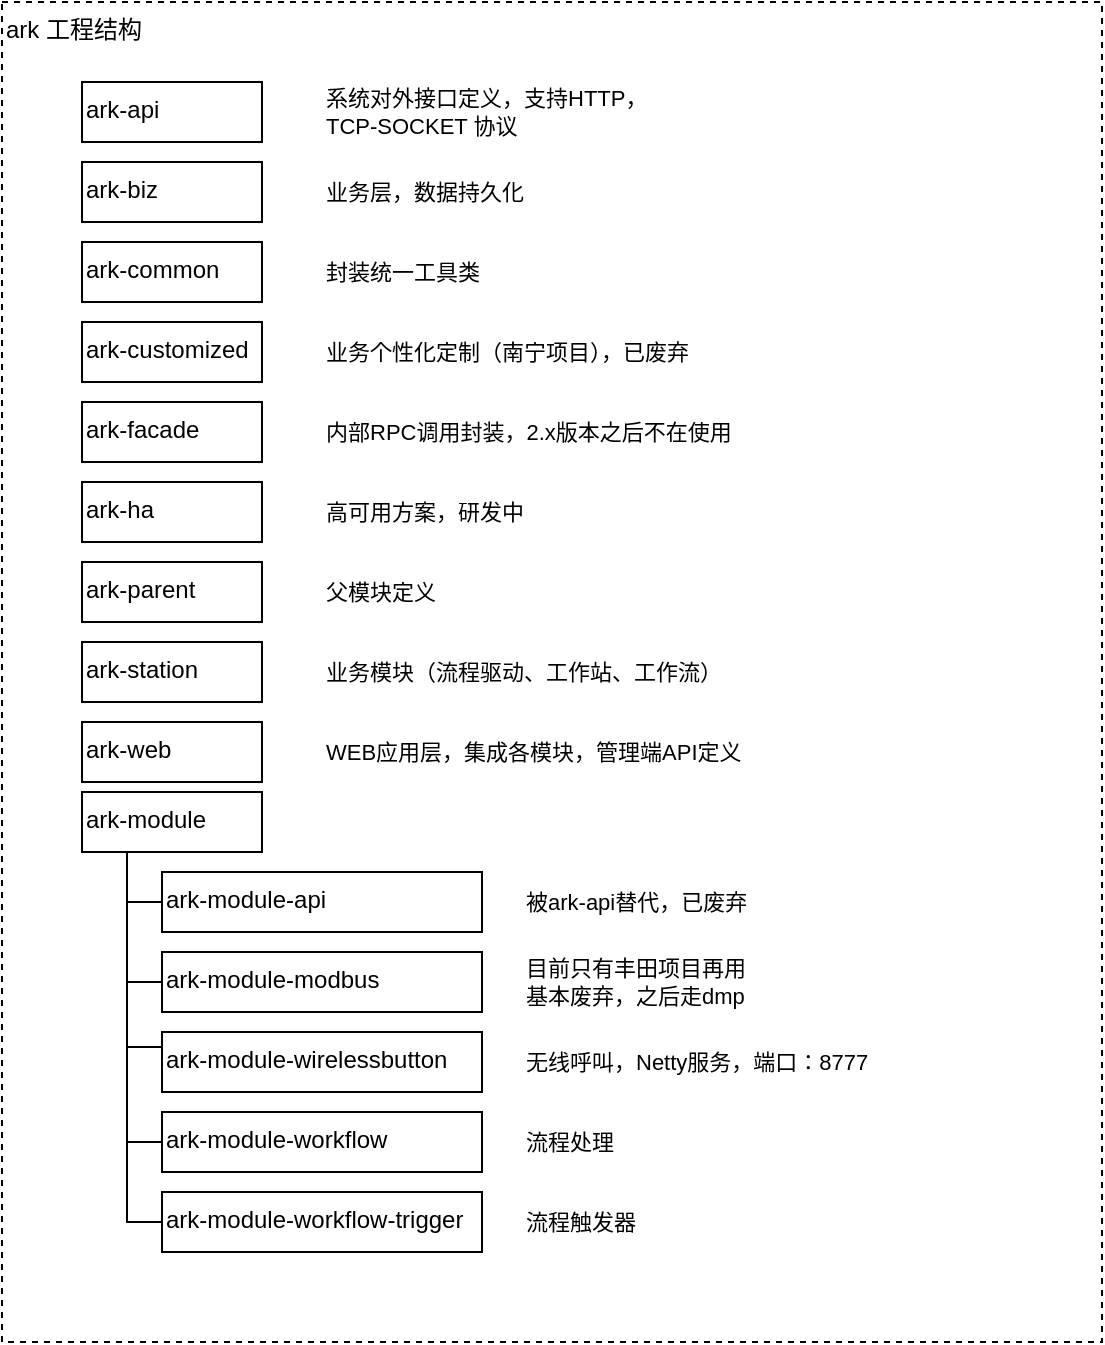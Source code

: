 <mxfile version="20.0.1" type="github" pages="2">
  <diagram id="0yfv4M_cfUsrdj4uZA5G" name="系统说明">
    <mxGraphModel dx="782" dy="468" grid="1" gridSize="10" guides="1" tooltips="1" connect="1" arrows="1" fold="1" page="1" pageScale="1" pageWidth="827" pageHeight="1169" math="0" shadow="0">
      <root>
        <mxCell id="0" />
        <mxCell id="1" parent="0" />
        <mxCell id="dAy71OcdcexJn9s6_3Jj-1" value="ark 工程结构" style="rounded=0;whiteSpace=wrap;html=1;align=left;verticalAlign=top;dashed=1;" vertex="1" parent="1">
          <mxGeometry x="30" y="40" width="550" height="670" as="geometry" />
        </mxCell>
        <mxCell id="dAy71OcdcexJn9s6_3Jj-4" value="ark-api" style="rounded=0;whiteSpace=wrap;html=1;align=left;verticalAlign=top;" vertex="1" parent="1">
          <mxGeometry x="70" y="80" width="90" height="30" as="geometry" />
        </mxCell>
        <mxCell id="dAy71OcdcexJn9s6_3Jj-5" value="ark-biz" style="rounded=0;whiteSpace=wrap;html=1;align=left;verticalAlign=top;" vertex="1" parent="1">
          <mxGeometry x="70" y="120" width="90" height="30" as="geometry" />
        </mxCell>
        <mxCell id="dAy71OcdcexJn9s6_3Jj-6" value="ark-common" style="rounded=0;whiteSpace=wrap;html=1;align=left;verticalAlign=top;" vertex="1" parent="1">
          <mxGeometry x="70" y="160" width="90" height="30" as="geometry" />
        </mxCell>
        <mxCell id="dAy71OcdcexJn9s6_3Jj-7" value="ark-customized" style="rounded=0;whiteSpace=wrap;html=1;align=left;verticalAlign=top;" vertex="1" parent="1">
          <mxGeometry x="70" y="200" width="90" height="30" as="geometry" />
        </mxCell>
        <mxCell id="dAy71OcdcexJn9s6_3Jj-8" value="ark-facade" style="rounded=0;whiteSpace=wrap;html=1;align=left;verticalAlign=top;" vertex="1" parent="1">
          <mxGeometry x="70" y="240" width="90" height="30" as="geometry" />
        </mxCell>
        <mxCell id="dAy71OcdcexJn9s6_3Jj-9" value="ark-ha" style="rounded=0;whiteSpace=wrap;html=1;align=left;verticalAlign=top;" vertex="1" parent="1">
          <mxGeometry x="70" y="280" width="90" height="30" as="geometry" />
        </mxCell>
        <mxCell id="dAy71OcdcexJn9s6_3Jj-16" style="edgeStyle=elbowEdgeStyle;rounded=0;orthogonalLoop=1;jettySize=auto;html=1;exitX=0.25;exitY=1;exitDx=0;exitDy=0;entryX=0;entryY=0.5;entryDx=0;entryDy=0;elbow=vertical;endArrow=none;endFill=0;" edge="1" parent="1" source="dAy71OcdcexJn9s6_3Jj-10" target="dAy71OcdcexJn9s6_3Jj-11">
          <mxGeometry relative="1" as="geometry">
            <Array as="points">
              <mxPoint x="93" y="490" />
            </Array>
          </mxGeometry>
        </mxCell>
        <mxCell id="dAy71OcdcexJn9s6_3Jj-17" style="edgeStyle=elbowEdgeStyle;rounded=0;orthogonalLoop=1;jettySize=auto;elbow=vertical;html=1;exitX=0.25;exitY=1;exitDx=0;exitDy=0;entryX=0;entryY=0.5;entryDx=0;entryDy=0;endArrow=none;endFill=0;" edge="1" parent="1" source="dAy71OcdcexJn9s6_3Jj-10" target="dAy71OcdcexJn9s6_3Jj-12">
          <mxGeometry relative="1" as="geometry">
            <Array as="points">
              <mxPoint x="100" y="530" />
            </Array>
          </mxGeometry>
        </mxCell>
        <mxCell id="dAy71OcdcexJn9s6_3Jj-18" style="edgeStyle=orthogonalEdgeStyle;rounded=0;orthogonalLoop=1;jettySize=auto;html=1;exitX=0.25;exitY=1;exitDx=0;exitDy=0;entryX=0;entryY=0.25;entryDx=0;entryDy=0;endArrow=none;endFill=0;" edge="1" parent="1" source="dAy71OcdcexJn9s6_3Jj-10" target="dAy71OcdcexJn9s6_3Jj-13">
          <mxGeometry relative="1" as="geometry">
            <Array as="points">
              <mxPoint x="93" y="563" />
            </Array>
          </mxGeometry>
        </mxCell>
        <mxCell id="dAy71OcdcexJn9s6_3Jj-19" style="edgeStyle=orthogonalEdgeStyle;rounded=0;orthogonalLoop=1;jettySize=auto;html=1;exitX=0.25;exitY=1;exitDx=0;exitDy=0;entryX=0;entryY=0.5;entryDx=0;entryDy=0;endArrow=none;endFill=0;" edge="1" parent="1" source="dAy71OcdcexJn9s6_3Jj-10" target="dAy71OcdcexJn9s6_3Jj-14">
          <mxGeometry relative="1" as="geometry">
            <Array as="points">
              <mxPoint x="93" y="610" />
            </Array>
          </mxGeometry>
        </mxCell>
        <mxCell id="dAy71OcdcexJn9s6_3Jj-25" style="edgeStyle=orthogonalEdgeStyle;rounded=0;orthogonalLoop=1;jettySize=auto;html=1;exitX=0.25;exitY=1;exitDx=0;exitDy=0;entryX=0;entryY=0.5;entryDx=0;entryDy=0;endArrow=none;endFill=0;" edge="1" parent="1" source="dAy71OcdcexJn9s6_3Jj-10" target="dAy71OcdcexJn9s6_3Jj-15">
          <mxGeometry relative="1" as="geometry">
            <Array as="points">
              <mxPoint x="93" y="650" />
            </Array>
          </mxGeometry>
        </mxCell>
        <mxCell id="dAy71OcdcexJn9s6_3Jj-10" value="ark-module" style="rounded=0;whiteSpace=wrap;html=1;align=left;verticalAlign=top;" vertex="1" parent="1">
          <mxGeometry x="70" y="435" width="90" height="30" as="geometry" />
        </mxCell>
        <mxCell id="dAy71OcdcexJn9s6_3Jj-11" value="ark-module-api" style="rounded=0;whiteSpace=wrap;html=1;align=left;verticalAlign=top;" vertex="1" parent="1">
          <mxGeometry x="110" y="475" width="160" height="30" as="geometry" />
        </mxCell>
        <mxCell id="dAy71OcdcexJn9s6_3Jj-12" value="ark-module-modbus" style="rounded=0;whiteSpace=wrap;html=1;align=left;verticalAlign=top;" vertex="1" parent="1">
          <mxGeometry x="110" y="515" width="160" height="30" as="geometry" />
        </mxCell>
        <mxCell id="dAy71OcdcexJn9s6_3Jj-13" value="ark-module-wirelessbutton" style="rounded=0;whiteSpace=wrap;html=1;align=left;verticalAlign=top;" vertex="1" parent="1">
          <mxGeometry x="110" y="555" width="160" height="30" as="geometry" />
        </mxCell>
        <mxCell id="dAy71OcdcexJn9s6_3Jj-14" value="ark-module-workflow" style="rounded=0;whiteSpace=wrap;html=1;align=left;verticalAlign=top;" vertex="1" parent="1">
          <mxGeometry x="110" y="595" width="160" height="30" as="geometry" />
        </mxCell>
        <mxCell id="dAy71OcdcexJn9s6_3Jj-15" value="ark-module-workflow-trigger" style="rounded=0;whiteSpace=wrap;html=1;align=left;verticalAlign=top;" vertex="1" parent="1">
          <mxGeometry x="110" y="635" width="160" height="30" as="geometry" />
        </mxCell>
        <mxCell id="dAy71OcdcexJn9s6_3Jj-22" value="ark-parent" style="rounded=0;whiteSpace=wrap;html=1;align=left;verticalAlign=top;" vertex="1" parent="1">
          <mxGeometry x="70" y="320" width="90" height="30" as="geometry" />
        </mxCell>
        <mxCell id="dAy71OcdcexJn9s6_3Jj-23" value="ark-station" style="rounded=0;whiteSpace=wrap;html=1;align=left;verticalAlign=top;" vertex="1" parent="1">
          <mxGeometry x="70" y="360" width="90" height="30" as="geometry" />
        </mxCell>
        <mxCell id="dAy71OcdcexJn9s6_3Jj-24" value="ark-web" style="rounded=0;whiteSpace=wrap;html=1;align=left;verticalAlign=top;" vertex="1" parent="1">
          <mxGeometry x="70" y="400" width="90" height="30" as="geometry" />
        </mxCell>
        <mxCell id="dAy71OcdcexJn9s6_3Jj-28" value="&lt;font style=&quot;font-size: 11px;&quot;&gt;系统对外接口定义，支持HTTP，TCP-SOCKET 协议&lt;/font&gt;" style="text;html=1;strokeColor=none;fillColor=none;align=left;verticalAlign=middle;whiteSpace=wrap;rounded=0;dashed=1;fontSize=7;" vertex="1" parent="1">
          <mxGeometry x="190" y="80" width="170" height="30" as="geometry" />
        </mxCell>
        <mxCell id="dAy71OcdcexJn9s6_3Jj-29" value="&lt;span style=&quot;font-size: 11px;&quot;&gt;业务层，数据持久化&lt;/span&gt;" style="text;html=1;strokeColor=none;fillColor=none;align=left;verticalAlign=middle;whiteSpace=wrap;rounded=0;dashed=1;fontSize=7;" vertex="1" parent="1">
          <mxGeometry x="190" y="120" width="170" height="30" as="geometry" />
        </mxCell>
        <mxCell id="dAy71OcdcexJn9s6_3Jj-30" value="&lt;span style=&quot;font-size: 11px;&quot;&gt;封装统一工具类&lt;/span&gt;" style="text;html=1;strokeColor=none;fillColor=none;align=left;verticalAlign=middle;whiteSpace=wrap;rounded=0;dashed=1;fontSize=7;" vertex="1" parent="1">
          <mxGeometry x="190" y="160" width="170" height="30" as="geometry" />
        </mxCell>
        <mxCell id="dAy71OcdcexJn9s6_3Jj-31" value="&lt;span style=&quot;font-size: 11px;&quot;&gt;业务个性化定制（南宁项目），已废弃&lt;/span&gt;" style="text;html=1;strokeColor=none;fillColor=none;align=left;verticalAlign=middle;whiteSpace=wrap;rounded=0;dashed=1;fontSize=7;" vertex="1" parent="1">
          <mxGeometry x="190" y="200" width="220" height="30" as="geometry" />
        </mxCell>
        <mxCell id="dAy71OcdcexJn9s6_3Jj-32" value="&lt;span style=&quot;font-size: 11px;&quot;&gt;内部RPC调用封装，2.x版本之后不在使用&lt;/span&gt;" style="text;html=1;strokeColor=none;fillColor=none;align=left;verticalAlign=middle;whiteSpace=wrap;rounded=0;dashed=1;fontSize=7;" vertex="1" parent="1">
          <mxGeometry x="190" y="240" width="240" height="30" as="geometry" />
        </mxCell>
        <mxCell id="dAy71OcdcexJn9s6_3Jj-33" value="&lt;span style=&quot;font-size: 11px;&quot;&gt;高可用方案，研发中&lt;/span&gt;" style="text;html=1;strokeColor=none;fillColor=none;align=left;verticalAlign=middle;whiteSpace=wrap;rounded=0;dashed=1;fontSize=7;" vertex="1" parent="1">
          <mxGeometry x="190" y="280" width="240" height="30" as="geometry" />
        </mxCell>
        <mxCell id="dAy71OcdcexJn9s6_3Jj-34" value="&lt;span style=&quot;font-size: 11px;&quot;&gt;父模块定义&lt;/span&gt;" style="text;html=1;strokeColor=none;fillColor=none;align=left;verticalAlign=middle;whiteSpace=wrap;rounded=0;dashed=1;fontSize=7;" vertex="1" parent="1">
          <mxGeometry x="190" y="320" width="240" height="30" as="geometry" />
        </mxCell>
        <mxCell id="dAy71OcdcexJn9s6_3Jj-35" value="&lt;span style=&quot;font-size: 11px;&quot;&gt;业务模块（流程驱动、工作站、工作流）&lt;/span&gt;" style="text;html=1;strokeColor=none;fillColor=none;align=left;verticalAlign=middle;whiteSpace=wrap;rounded=0;dashed=1;fontSize=7;" vertex="1" parent="1">
          <mxGeometry x="190" y="360" width="240" height="30" as="geometry" />
        </mxCell>
        <mxCell id="dAy71OcdcexJn9s6_3Jj-36" value="&lt;span style=&quot;font-size: 11px;&quot;&gt;WEB应用层，集成各模块，管理端API定义&lt;/span&gt;" style="text;html=1;strokeColor=none;fillColor=none;align=left;verticalAlign=middle;whiteSpace=wrap;rounded=0;dashed=1;fontSize=7;" vertex="1" parent="1">
          <mxGeometry x="190" y="400" width="240" height="30" as="geometry" />
        </mxCell>
        <mxCell id="dAy71OcdcexJn9s6_3Jj-37" value="&lt;span style=&quot;font-size: 11px;&quot;&gt;被ark-api替代，已&lt;/span&gt;&lt;span style=&quot;font-size: 11px;&quot;&gt;废弃&lt;/span&gt;" style="text;html=1;strokeColor=none;fillColor=none;align=left;verticalAlign=middle;whiteSpace=wrap;rounded=0;dashed=1;fontSize=7;" vertex="1" parent="1">
          <mxGeometry x="290" y="475" width="160" height="30" as="geometry" />
        </mxCell>
        <mxCell id="dAy71OcdcexJn9s6_3Jj-38" value="&lt;span style=&quot;font-size: 11px;&quot;&gt;目前只有丰田项目再用&lt;br&gt;基本废弃，之后走dmp&lt;/span&gt;" style="text;html=1;strokeColor=none;fillColor=none;align=left;verticalAlign=middle;whiteSpace=wrap;rounded=0;dashed=1;fontSize=7;" vertex="1" parent="1">
          <mxGeometry x="290" y="515" width="160" height="30" as="geometry" />
        </mxCell>
        <mxCell id="dAy71OcdcexJn9s6_3Jj-39" value="&lt;span style=&quot;font-size: 11px;&quot;&gt;无线呼叫，&lt;/span&gt;&lt;span style=&quot;font-size: 11px;&quot;&gt;Netty服务，端口：8777&lt;/span&gt;" style="text;html=1;strokeColor=none;fillColor=none;align=left;verticalAlign=middle;whiteSpace=wrap;rounded=0;dashed=1;fontSize=7;" vertex="1" parent="1">
          <mxGeometry x="290" y="555" width="210" height="30" as="geometry" />
        </mxCell>
        <mxCell id="dAy71OcdcexJn9s6_3Jj-40" value="&lt;span style=&quot;font-size: 11px;&quot;&gt;流程处理&lt;/span&gt;" style="text;html=1;strokeColor=none;fillColor=none;align=left;verticalAlign=middle;whiteSpace=wrap;rounded=0;dashed=1;fontSize=7;" vertex="1" parent="1">
          <mxGeometry x="290" y="595" width="210" height="30" as="geometry" />
        </mxCell>
        <mxCell id="dAy71OcdcexJn9s6_3Jj-41" value="&lt;span style=&quot;font-size: 11px;&quot;&gt;流程触发器&lt;/span&gt;" style="text;html=1;strokeColor=none;fillColor=none;align=left;verticalAlign=middle;whiteSpace=wrap;rounded=0;dashed=1;fontSize=7;" vertex="1" parent="1">
          <mxGeometry x="290" y="635" width="210" height="30" as="geometry" />
        </mxCell>
      </root>
    </mxGraphModel>
  </diagram>
  <diagram id="C5RBs43oDa-KdzZeNtuy" name="类图1">
    <mxGraphModel dx="1747" dy="551" grid="1" gridSize="10" guides="1" tooltips="1" connect="1" arrows="1" fold="1" page="1" pageScale="1" pageWidth="827" pageHeight="1169" math="0" shadow="0">
      <root>
        <mxCell id="WIyWlLk6GJQsqaUBKTNV-0" />
        <mxCell id="WIyWlLk6GJQsqaUBKTNV-1" parent="WIyWlLk6GJQsqaUBKTNV-0" />
        <mxCell id="1qa0QnMpFB_kGPoX7qV5-0" value="ChannelHandler" style="rounded=0;whiteSpace=wrap;html=1;" parent="WIyWlLk6GJQsqaUBKTNV-1" vertex="1">
          <mxGeometry x="200" y="20" width="120" height="30" as="geometry" />
        </mxCell>
        <mxCell id="1qa0QnMpFB_kGPoX7qV5-6" style="edgeStyle=orthogonalEdgeStyle;rounded=0;orthogonalLoop=1;jettySize=auto;html=1;exitX=0.5;exitY=0;exitDx=0;exitDy=0;entryX=0.25;entryY=1;entryDx=0;entryDy=0;" parent="WIyWlLk6GJQsqaUBKTNV-1" source="1qa0QnMpFB_kGPoX7qV5-4" target="1qa0QnMpFB_kGPoX7qV5-0" edge="1">
          <mxGeometry relative="1" as="geometry" />
        </mxCell>
        <mxCell id="1qa0QnMpFB_kGPoX7qV5-4" value="ChannelInboundHandler" style="rounded=0;whiteSpace=wrap;html=1;" parent="WIyWlLk6GJQsqaUBKTNV-1" vertex="1">
          <mxGeometry x="90" y="90" width="140" height="30" as="geometry" />
        </mxCell>
        <mxCell id="1qa0QnMpFB_kGPoX7qV5-8" style="edgeStyle=orthogonalEdgeStyle;rounded=0;orthogonalLoop=1;jettySize=auto;html=1;exitX=0.5;exitY=0;exitDx=0;exitDy=0;entryX=0.75;entryY=1;entryDx=0;entryDy=0;dashed=1;" parent="WIyWlLk6GJQsqaUBKTNV-1" source="1qa0QnMpFB_kGPoX7qV5-5" target="1qa0QnMpFB_kGPoX7qV5-0" edge="1">
          <mxGeometry relative="1" as="geometry" />
        </mxCell>
        <mxCell id="1qa0QnMpFB_kGPoX7qV5-5" value="ChannelHandlerAdapter" style="rounded=0;whiteSpace=wrap;html=1;" parent="WIyWlLk6GJQsqaUBKTNV-1" vertex="1">
          <mxGeometry x="274" y="90" width="140" height="30" as="geometry" />
        </mxCell>
        <mxCell id="1qa0QnMpFB_kGPoX7qV5-10" style="edgeStyle=orthogonalEdgeStyle;rounded=0;orthogonalLoop=1;jettySize=auto;html=1;exitX=0.25;exitY=0;exitDx=0;exitDy=0;entryX=0.5;entryY=1;entryDx=0;entryDy=0;dashed=1;" parent="WIyWlLk6GJQsqaUBKTNV-1" source="1qa0QnMpFB_kGPoX7qV5-9" target="1qa0QnMpFB_kGPoX7qV5-4" edge="1">
          <mxGeometry relative="1" as="geometry" />
        </mxCell>
        <mxCell id="1qa0QnMpFB_kGPoX7qV5-11" style="edgeStyle=orthogonalEdgeStyle;rounded=0;orthogonalLoop=1;jettySize=auto;html=1;exitX=0.845;exitY=0;exitDx=0;exitDy=0;entryX=0.5;entryY=1;entryDx=0;entryDy=0;exitPerimeter=0;" parent="WIyWlLk6GJQsqaUBKTNV-1" source="1qa0QnMpFB_kGPoX7qV5-9" target="1qa0QnMpFB_kGPoX7qV5-5" edge="1">
          <mxGeometry relative="1" as="geometry" />
        </mxCell>
        <mxCell id="1qa0QnMpFB_kGPoX7qV5-9" value="ChannelInboundHandlerAdapter" style="rounded=0;whiteSpace=wrap;html=1;" parent="WIyWlLk6GJQsqaUBKTNV-1" vertex="1">
          <mxGeometry x="82" y="160" width="310" height="30" as="geometry" />
        </mxCell>
        <mxCell id="1qa0QnMpFB_kGPoX7qV5-36" style="edgeStyle=orthogonalEdgeStyle;rounded=0;orthogonalLoop=1;jettySize=auto;html=1;exitX=0.5;exitY=0;exitDx=0;exitDy=0;entryX=1;entryY=0.5;entryDx=0;entryDy=0;" parent="WIyWlLk6GJQsqaUBKTNV-1" source="1qa0QnMpFB_kGPoX7qV5-12" target="1qa0QnMpFB_kGPoX7qV5-9" edge="1">
          <mxGeometry relative="1" as="geometry" />
        </mxCell>
        <mxCell id="1qa0QnMpFB_kGPoX7qV5-12" value="SimpleChannelInboundHandler&amp;lt;FullHttpRequest&amp;gt;" style="rounded=0;whiteSpace=wrap;html=1;" parent="WIyWlLk6GJQsqaUBKTNV-1" vertex="1">
          <mxGeometry x="700" y="376" width="280" height="30" as="geometry" />
        </mxCell>
        <mxCell id="1qa0QnMpFB_kGPoX7qV5-15" style="edgeStyle=orthogonalEdgeStyle;rounded=0;orthogonalLoop=1;jettySize=auto;html=1;exitX=0.5;exitY=0;exitDx=0;exitDy=0;entryX=0.5;entryY=1;entryDx=0;entryDy=0;" parent="WIyWlLk6GJQsqaUBKTNV-1" source="1qa0QnMpFB_kGPoX7qV5-13" target="1qa0QnMpFB_kGPoX7qV5-12" edge="1">
          <mxGeometry relative="1" as="geometry" />
        </mxCell>
        <mxCell id="1qa0QnMpFB_kGPoX7qV5-13" value="AbstractNettyHttpHandler" style="rounded=0;whiteSpace=wrap;html=1;" parent="WIyWlLk6GJQsqaUBKTNV-1" vertex="1">
          <mxGeometry x="766" y="436" width="160" height="30" as="geometry" />
        </mxCell>
        <mxCell id="1qa0QnMpFB_kGPoX7qV5-17" style="edgeStyle=orthogonalEdgeStyle;rounded=0;orthogonalLoop=1;jettySize=auto;html=1;exitX=0.5;exitY=0;exitDx=0;exitDy=0;entryX=0.5;entryY=1;entryDx=0;entryDy=0;" parent="WIyWlLk6GJQsqaUBKTNV-1" source="1qa0QnMpFB_kGPoX7qV5-16" target="1qa0QnMpFB_kGPoX7qV5-13" edge="1">
          <mxGeometry relative="1" as="geometry" />
        </mxCell>
        <mxCell id="1qa0QnMpFB_kGPoX7qV5-16" value="HttpAPIChannelHandler" style="rounded=0;whiteSpace=wrap;html=1;" parent="WIyWlLk6GJQsqaUBKTNV-1" vertex="1">
          <mxGeometry x="766" y="507" width="160" height="30" as="geometry" />
        </mxCell>
        <mxCell id="1qa0QnMpFB_kGPoX7qV5-18" value="Channel" style="rounded=0;whiteSpace=wrap;html=1;" parent="WIyWlLk6GJQsqaUBKTNV-1" vertex="1">
          <mxGeometry x="450" y="202" width="130" height="30" as="geometry" />
        </mxCell>
        <mxCell id="1qa0QnMpFB_kGPoX7qV5-20" style="edgeStyle=orthogonalEdgeStyle;rounded=0;orthogonalLoop=1;jettySize=auto;html=1;exitX=0.151;exitY=0;exitDx=0;exitDy=0;entryX=0.5;entryY=1;entryDx=0;entryDy=0;exitPerimeter=0;" parent="WIyWlLk6GJQsqaUBKTNV-1" source="1qa0QnMpFB_kGPoX7qV5-19" target="1qa0QnMpFB_kGPoX7qV5-9" edge="1">
          <mxGeometry relative="1" as="geometry" />
        </mxCell>
        <mxCell id="1qa0QnMpFB_kGPoX7qV5-23" style="edgeStyle=orthogonalEdgeStyle;rounded=0;orthogonalLoop=1;jettySize=auto;html=1;exitX=0.879;exitY=0.022;exitDx=0;exitDy=0;entryX=0.5;entryY=1;entryDx=0;entryDy=0;exitPerimeter=0;" parent="WIyWlLk6GJQsqaUBKTNV-1" source="1qa0QnMpFB_kGPoX7qV5-19" target="1qa0QnMpFB_kGPoX7qV5-18" edge="1">
          <mxGeometry relative="1" as="geometry" />
        </mxCell>
        <mxCell id="1qa0QnMpFB_kGPoX7qV5-19" value="ChannelInitializer&amp;lt;SocketChannel&amp;gt;" style="rounded=0;whiteSpace=wrap;html=1;" parent="WIyWlLk6GJQsqaUBKTNV-1" vertex="1">
          <mxGeometry x="186" y="260" width="344" height="30" as="geometry" />
        </mxCell>
        <mxCell id="1qa0QnMpFB_kGPoX7qV5-34" style="edgeStyle=orthogonalEdgeStyle;rounded=0;orthogonalLoop=1;jettySize=auto;html=1;exitX=0.431;exitY=0.008;exitDx=0;exitDy=0;entryX=0.5;entryY=1;entryDx=0;entryDy=0;exitPerimeter=0;" parent="WIyWlLk6GJQsqaUBKTNV-1" source="1qa0QnMpFB_kGPoX7qV5-26" target="1qa0QnMpFB_kGPoX7qV5-19" edge="1">
          <mxGeometry relative="1" as="geometry" />
        </mxCell>
        <mxCell id="1qa0QnMpFB_kGPoX7qV5-26" value="AbstractAPIServerHandler" style="swimlane;fontStyle=1;align=center;verticalAlign=top;childLayout=stackLayout;horizontal=1;startSize=26;horizontalStack=0;resizeParent=1;resizeParentMax=0;resizeLast=0;collapsible=1;marginBottom=0;" parent="WIyWlLk6GJQsqaUBKTNV-1" vertex="1">
          <mxGeometry x="260.5" y="310" width="195" height="86" as="geometry">
            <mxRectangle x="530" y="260" width="100" height="26" as="alternateBounds" />
          </mxGeometry>
        </mxCell>
        <mxCell id="1qa0QnMpFB_kGPoX7qV5-27" value="+ APIExecutor: apiExecutor" style="text;strokeColor=none;fillColor=none;align=left;verticalAlign=top;spacingLeft=4;spacingRight=4;overflow=hidden;rotatable=0;points=[[0,0.5],[1,0.5]];portConstraint=eastwest;" parent="1qa0QnMpFB_kGPoX7qV5-26" vertex="1">
          <mxGeometry y="26" width="195" height="26" as="geometry" />
        </mxCell>
        <mxCell id="1qa0QnMpFB_kGPoX7qV5-28" value="" style="line;strokeWidth=1;fillColor=none;align=left;verticalAlign=middle;spacingTop=-1;spacingLeft=3;spacingRight=3;rotatable=0;labelPosition=right;points=[];portConstraint=eastwest;" parent="1qa0QnMpFB_kGPoX7qV5-26" vertex="1">
          <mxGeometry y="52" width="195" height="8" as="geometry" />
        </mxCell>
        <mxCell id="1qa0QnMpFB_kGPoX7qV5-29" value="+ sendSocketMsg(): void" style="text;strokeColor=none;fillColor=none;align=left;verticalAlign=top;spacingLeft=4;spacingRight=4;overflow=hidden;rotatable=0;points=[[0,0.5],[1,0.5]];portConstraint=eastwest;" parent="1qa0QnMpFB_kGPoX7qV5-26" vertex="1">
          <mxGeometry y="60" width="195" height="26" as="geometry" />
        </mxCell>
        <mxCell id="1qa0QnMpFB_kGPoX7qV5-35" style="edgeStyle=orthogonalEdgeStyle;rounded=0;orthogonalLoop=1;jettySize=auto;html=1;exitX=0.5;exitY=0;exitDx=0;exitDy=0;" parent="WIyWlLk6GJQsqaUBKTNV-1" source="1qa0QnMpFB_kGPoX7qV5-30" edge="1">
          <mxGeometry relative="1" as="geometry">
            <mxPoint x="300" y="400" as="targetPoint" />
          </mxGeometry>
        </mxCell>
        <mxCell id="1qa0QnMpFB_kGPoX7qV5-30" value="WebSocketAPIServerHandler" style="swimlane;fontStyle=1;align=center;verticalAlign=top;childLayout=stackLayout;horizontal=1;startSize=26;horizontalStack=0;resizeParent=1;resizeParentMax=0;resizeLast=0;collapsible=1;marginBottom=0;" parent="WIyWlLk6GJQsqaUBKTNV-1" vertex="1">
          <mxGeometry x="100" y="450" width="220" height="112" as="geometry">
            <mxRectangle x="530" y="260" width="100" height="26" as="alternateBounds" />
          </mxGeometry>
        </mxCell>
        <mxCell id="1qa0QnMpFB_kGPoX7qV5-31" value="+ APIExecutor: apiExecutor" style="text;strokeColor=none;fillColor=none;align=left;verticalAlign=top;spacingLeft=4;spacingRight=4;overflow=hidden;rotatable=0;points=[[0,0.5],[1,0.5]];portConstraint=eastwest;" parent="1qa0QnMpFB_kGPoX7qV5-30" vertex="1">
          <mxGeometry y="26" width="220" height="26" as="geometry" />
        </mxCell>
        <mxCell id="1qa0QnMpFB_kGPoX7qV5-32" value="" style="line;strokeWidth=1;fillColor=none;align=left;verticalAlign=middle;spacingTop=-1;spacingLeft=3;spacingRight=3;rotatable=0;labelPosition=right;points=[];portConstraint=eastwest;" parent="1qa0QnMpFB_kGPoX7qV5-30" vertex="1">
          <mxGeometry y="52" width="220" height="8" as="geometry" />
        </mxCell>
        <mxCell id="1qa0QnMpFB_kGPoX7qV5-33" value="+ initChannel(SocketChannel ch): void" style="text;strokeColor=none;fillColor=none;align=left;verticalAlign=top;spacingLeft=4;spacingRight=4;overflow=hidden;rotatable=0;points=[[0,0.5],[1,0.5]];portConstraint=eastwest;" parent="1qa0QnMpFB_kGPoX7qV5-30" vertex="1">
          <mxGeometry y="60" width="220" height="26" as="geometry" />
        </mxCell>
        <mxCell id="1qa0QnMpFB_kGPoX7qV5-58" value="+ sendSocketMsg(): void" style="text;strokeColor=none;fillColor=none;align=left;verticalAlign=top;spacingLeft=4;spacingRight=4;overflow=hidden;rotatable=0;points=[[0,0.5],[1,0.5]];portConstraint=eastwest;" parent="1qa0QnMpFB_kGPoX7qV5-30" vertex="1">
          <mxGeometry y="86" width="220" height="26" as="geometry" />
        </mxCell>
        <mxCell id="1qa0QnMpFB_kGPoX7qV5-43" style="edgeStyle=orthogonalEdgeStyle;rounded=0;orthogonalLoop=1;jettySize=auto;html=1;exitX=0.5;exitY=0;exitDx=0;exitDy=0;" parent="WIyWlLk6GJQsqaUBKTNV-1" source="1qa0QnMpFB_kGPoX7qV5-37" edge="1">
          <mxGeometry relative="1" as="geometry">
            <mxPoint x="400" y="400" as="targetPoint" />
          </mxGeometry>
        </mxCell>
        <mxCell id="1qa0QnMpFB_kGPoX7qV5-37" value="HttpAPIServerHandler" style="swimlane;fontStyle=1;align=center;verticalAlign=top;childLayout=stackLayout;horizontal=1;startSize=26;horizontalStack=0;resizeParent=1;resizeParentMax=0;resizeLast=0;collapsible=1;marginBottom=0;" parent="WIyWlLk6GJQsqaUBKTNV-1" vertex="1">
          <mxGeometry x="430" y="450" width="216" height="86" as="geometry">
            <mxRectangle x="530" y="260" width="100" height="26" as="alternateBounds" />
          </mxGeometry>
        </mxCell>
        <mxCell id="1qa0QnMpFB_kGPoX7qV5-38" value="+ APIExecutor: apiExecutor" style="text;strokeColor=none;fillColor=none;align=left;verticalAlign=top;spacingLeft=4;spacingRight=4;overflow=hidden;rotatable=0;points=[[0,0.5],[1,0.5]];portConstraint=eastwest;" parent="1qa0QnMpFB_kGPoX7qV5-37" vertex="1">
          <mxGeometry y="26" width="216" height="26" as="geometry" />
        </mxCell>
        <mxCell id="1qa0QnMpFB_kGPoX7qV5-39" value="" style="line;strokeWidth=1;fillColor=none;align=left;verticalAlign=middle;spacingTop=-1;spacingLeft=3;spacingRight=3;rotatable=0;labelPosition=right;points=[];portConstraint=eastwest;" parent="1qa0QnMpFB_kGPoX7qV5-37" vertex="1">
          <mxGeometry y="52" width="216" height="8" as="geometry" />
        </mxCell>
        <mxCell id="1qa0QnMpFB_kGPoX7qV5-40" value="+ initChannel(SocketChannel ch): void" style="text;strokeColor=none;fillColor=none;align=left;verticalAlign=top;spacingLeft=4;spacingRight=4;overflow=hidden;rotatable=0;points=[[0,0.5],[1,0.5]];portConstraint=eastwest;" parent="1qa0QnMpFB_kGPoX7qV5-37" vertex="1">
          <mxGeometry y="60" width="216" height="26" as="geometry" />
        </mxCell>
        <mxCell id="1qa0QnMpFB_kGPoX7qV5-45" value="APIExecutor" style="swimlane;fontStyle=1;align=center;verticalAlign=top;childLayout=stackLayout;horizontal=1;startSize=26;horizontalStack=0;resizeParent=1;resizeParentMax=0;resizeLast=0;collapsible=1;marginBottom=0;" parent="WIyWlLk6GJQsqaUBKTNV-1" vertex="1">
          <mxGeometry x="100" y="640" width="540" height="138" as="geometry" />
        </mxCell>
        <mxCell id="1qa0QnMpFB_kGPoX7qV5-46" value=" " style="text;strokeColor=none;fillColor=none;align=left;verticalAlign=top;spacingLeft=4;spacingRight=4;overflow=hidden;rotatable=0;points=[[0,0.5],[1,0.5]];portConstraint=eastwest;" parent="1qa0QnMpFB_kGPoX7qV5-45" vertex="1">
          <mxGeometry y="26" width="540" height="26" as="geometry" />
        </mxCell>
        <mxCell id="1qa0QnMpFB_kGPoX7qV5-47" value="" style="line;strokeWidth=1;fillColor=none;align=left;verticalAlign=middle;spacingTop=-1;spacingLeft=3;spacingRight=3;rotatable=0;labelPosition=right;points=[];portConstraint=eastwest;" parent="1qa0QnMpFB_kGPoX7qV5-45" vertex="1">
          <mxGeometry y="52" width="540" height="8" as="geometry" />
        </mxCell>
        <mxCell id="1qa0QnMpFB_kGPoX7qV5-48" value="+ execute(AbstractMsg msg, APIProtocolType protoType, String remoteAddr): AbstractMsg" style="text;strokeColor=none;fillColor=none;align=left;verticalAlign=top;spacingLeft=4;spacingRight=4;overflow=hidden;rotatable=0;points=[[0,0.5],[1,0.5]];portConstraint=eastwest;" parent="1qa0QnMpFB_kGPoX7qV5-45" vertex="1">
          <mxGeometry y="60" width="540" height="26" as="geometry" />
        </mxCell>
        <mxCell id="1qa0QnMpFB_kGPoX7qV5-50" value="+ parseToMsg(String content): AbstractMsg" style="text;strokeColor=none;fillColor=none;align=left;verticalAlign=top;spacingLeft=4;spacingRight=4;overflow=hidden;rotatable=0;points=[[0,0.5],[1,0.5]];portConstraint=eastwest;" parent="1qa0QnMpFB_kGPoX7qV5-45" vertex="1">
          <mxGeometry y="86" width="540" height="26" as="geometry" />
        </mxCell>
        <mxCell id="1qa0QnMpFB_kGPoX7qV5-49" value="+ newHeartbeatMsg(String content, String id): HeartbeatMsg" style="text;strokeColor=none;fillColor=none;align=left;verticalAlign=top;spacingLeft=4;spacingRight=4;overflow=hidden;rotatable=0;points=[[0,0.5],[1,0.5]];portConstraint=eastwest;" parent="1qa0QnMpFB_kGPoX7qV5-45" vertex="1">
          <mxGeometry y="112" width="540" height="26" as="geometry" />
        </mxCell>
        <mxCell id="1qa0QnMpFB_kGPoX7qV5-53" style="edgeStyle=orthogonalEdgeStyle;rounded=0;orthogonalLoop=1;jettySize=auto;html=1;exitX=1;exitY=0.5;exitDx=0;exitDy=0;dashed=1;dashPattern=1 1;entryX=0.5;entryY=0;entryDx=0;entryDy=0;" parent="WIyWlLk6GJQsqaUBKTNV-1" source="1qa0QnMpFB_kGPoX7qV5-31" target="1qa0QnMpFB_kGPoX7qV5-45" edge="1">
          <mxGeometry relative="1" as="geometry">
            <Array as="points">
              <mxPoint x="370" y="489" />
            </Array>
          </mxGeometry>
        </mxCell>
        <mxCell id="1qa0QnMpFB_kGPoX7qV5-59" style="edgeStyle=orthogonalEdgeStyle;rounded=0;orthogonalLoop=1;jettySize=auto;html=1;exitX=0.5;exitY=0;exitDx=0;exitDy=0;entryX=0;entryY=0.5;entryDx=0;entryDy=0;" parent="WIyWlLk6GJQsqaUBKTNV-1" source="1qa0QnMpFB_kGPoX7qV5-55" target="1qa0QnMpFB_kGPoX7qV5-19" edge="1">
          <mxGeometry relative="1" as="geometry" />
        </mxCell>
        <mxCell id="1qa0QnMpFB_kGPoX7qV5-55" value="SimpleChannelInboundHandler&amp;lt;TextWebSocketFrame&amp;gt;" style="rounded=0;whiteSpace=wrap;html=1;" parent="WIyWlLk6GJQsqaUBKTNV-1" vertex="1">
          <mxGeometry x="-290" y="420" width="310" height="30" as="geometry" />
        </mxCell>
        <mxCell id="1qa0QnMpFB_kGPoX7qV5-60" style="edgeStyle=orthogonalEdgeStyle;rounded=0;orthogonalLoop=1;jettySize=auto;html=1;exitX=0.5;exitY=0;exitDx=0;exitDy=0;entryX=0.5;entryY=1;entryDx=0;entryDy=0;" parent="WIyWlLk6GJQsqaUBKTNV-1" source="1qa0QnMpFB_kGPoX7qV5-57" target="1qa0QnMpFB_kGPoX7qV5-55" edge="1">
          <mxGeometry relative="1" as="geometry" />
        </mxCell>
        <mxCell id="1qa0QnMpFB_kGPoX7qV5-57" value="WebSocketAPIChannelHandler" style="rounded=0;whiteSpace=wrap;html=1;" parent="WIyWlLk6GJQsqaUBKTNV-1" vertex="1">
          <mxGeometry x="-235" y="507" width="200" height="30" as="geometry" />
        </mxCell>
        <mxCell id="1qa0QnMpFB_kGPoX7qV5-64" value="" style="endArrow=open;startArrow=circlePlus;endFill=0;startFill=0;endSize=8;html=1;rounded=0;exitX=0;exitY=0.5;exitDx=0;exitDy=0;entryX=1;entryY=0.5;entryDx=0;entryDy=0;" parent="WIyWlLk6GJQsqaUBKTNV-1" source="1qa0QnMpFB_kGPoX7qV5-33" target="1qa0QnMpFB_kGPoX7qV5-57" edge="1">
          <mxGeometry width="160" relative="1" as="geometry">
            <mxPoint x="-35" y="521.47" as="sourcePoint" />
            <mxPoint x="-20" y="600" as="targetPoint" />
          </mxGeometry>
        </mxCell>
        <mxCell id="1qa0QnMpFB_kGPoX7qV5-65" value="" style="endArrow=open;startArrow=circlePlus;endFill=0;startFill=0;endSize=8;html=1;rounded=0;entryX=0;entryY=0.5;entryDx=0;entryDy=0;" parent="WIyWlLk6GJQsqaUBKTNV-1" target="1qa0QnMpFB_kGPoX7qV5-16" edge="1">
          <mxGeometry width="160" relative="1" as="geometry">
            <mxPoint x="646" y="521.47" as="sourcePoint" />
            <mxPoint x="806" y="521.47" as="targetPoint" />
          </mxGeometry>
        </mxCell>
        <mxCell id="1qa0QnMpFB_kGPoX7qV5-67" style="edgeStyle=orthogonalEdgeStyle;rounded=0;orthogonalLoop=1;jettySize=auto;html=1;exitX=0;exitY=0.5;exitDx=0;exitDy=0;endArrow=none;endFill=0;dashed=1;dashPattern=1 1;" parent="WIyWlLk6GJQsqaUBKTNV-1" source="1qa0QnMpFB_kGPoX7qV5-38" edge="1">
          <mxGeometry relative="1" as="geometry">
            <mxPoint x="370" y="489" as="targetPoint" />
          </mxGeometry>
        </mxCell>
        <mxCell id="1qa0QnMpFB_kGPoX7qV5-74" style="edgeStyle=orthogonalEdgeStyle;rounded=0;orthogonalLoop=1;jettySize=auto;html=1;exitX=0.5;exitY=0;exitDx=0;exitDy=0;entryX=0.496;entryY=0.978;entryDx=0;entryDy=0;entryPerimeter=0;fontColor=#FF1900;endArrow=classic;endFill=1;" parent="WIyWlLk6GJQsqaUBKTNV-1" source="1qa0QnMpFB_kGPoX7qV5-68" target="1qa0QnMpFB_kGPoX7qV5-49" edge="1">
          <mxGeometry relative="1" as="geometry" />
        </mxCell>
        <mxCell id="1qa0QnMpFB_kGPoX7qV5-68" value="ExternalExecutor" style="swimlane;fontStyle=1;align=center;verticalAlign=top;childLayout=stackLayout;horizontal=1;startSize=26;horizontalStack=0;resizeParent=1;resizeParentMax=0;resizeLast=0;collapsible=1;marginBottom=0;" parent="WIyWlLk6GJQsqaUBKTNV-1" vertex="1">
          <mxGeometry x="98" y="840" width="540" height="138" as="geometry" />
        </mxCell>
        <mxCell id="1qa0QnMpFB_kGPoX7qV5-69" value=" " style="text;strokeColor=none;fillColor=none;align=left;verticalAlign=top;spacingLeft=4;spacingRight=4;overflow=hidden;rotatable=0;points=[[0,0.5],[1,0.5]];portConstraint=eastwest;" parent="1qa0QnMpFB_kGPoX7qV5-68" vertex="1">
          <mxGeometry y="26" width="540" height="26" as="geometry" />
        </mxCell>
        <mxCell id="1qa0QnMpFB_kGPoX7qV5-70" value="" style="line;strokeWidth=1;fillColor=none;align=left;verticalAlign=middle;spacingTop=-1;spacingLeft=3;spacingRight=3;rotatable=0;labelPosition=right;points=[];portConstraint=eastwest;" parent="1qa0QnMpFB_kGPoX7qV5-68" vertex="1">
          <mxGeometry y="52" width="540" height="8" as="geometry" />
        </mxCell>
        <mxCell id="1qa0QnMpFB_kGPoX7qV5-71" value="+ execute(AbstractMsg msg, APIProtocolType protoType, String remoteAddr): AbstractMsg" style="text;strokeColor=none;fillColor=none;align=left;verticalAlign=top;spacingLeft=4;spacingRight=4;overflow=hidden;rotatable=0;points=[[0,0.5],[1,0.5]];portConstraint=eastwest;" parent="1qa0QnMpFB_kGPoX7qV5-68" vertex="1">
          <mxGeometry y="60" width="540" height="26" as="geometry" />
        </mxCell>
        <mxCell id="1qa0QnMpFB_kGPoX7qV5-72" value="+ parseToMsg(String content): AbstractMsg    （方法 synchronized ）" style="text;strokeColor=none;fillColor=none;align=left;verticalAlign=top;spacingLeft=4;spacingRight=4;overflow=hidden;rotatable=0;points=[[0,0.5],[1,0.5]];portConstraint=eastwest;" parent="1qa0QnMpFB_kGPoX7qV5-68" vertex="1">
          <mxGeometry y="86" width="540" height="26" as="geometry" />
        </mxCell>
        <mxCell id="1qa0QnMpFB_kGPoX7qV5-73" value="+ verifyMsgBasic(JsonNode jsonNode): void" style="text;strokeColor=none;fillColor=none;align=left;verticalAlign=top;spacingLeft=4;spacingRight=4;overflow=hidden;rotatable=0;points=[[0,0.5],[1,0.5]];portConstraint=eastwest;" parent="1qa0QnMpFB_kGPoX7qV5-68" vertex="1">
          <mxGeometry y="112" width="540" height="26" as="geometry" />
        </mxCell>
        <mxCell id="1qa0QnMpFB_kGPoX7qV5-86" style="edgeStyle=orthogonalEdgeStyle;rounded=0;orthogonalLoop=1;jettySize=auto;html=1;exitX=0.5;exitY=0;exitDx=0;exitDy=0;fontColor=#FF1900;endArrow=classic;endFill=1;" parent="WIyWlLk6GJQsqaUBKTNV-1" source="1qa0QnMpFB_kGPoX7qV5-75" edge="1">
          <mxGeometry relative="1" as="geometry">
            <mxPoint x="361" y="980" as="targetPoint" />
          </mxGeometry>
        </mxCell>
        <mxCell id="1qa0QnMpFB_kGPoX7qV5-75" value="ApiExecutor" style="swimlane;fontStyle=1;align=center;verticalAlign=top;childLayout=stackLayout;horizontal=1;startSize=26;horizontalStack=0;resizeParent=1;resizeParentMax=0;resizeLast=0;collapsible=1;marginBottom=0;" parent="WIyWlLk6GJQsqaUBKTNV-1" vertex="1">
          <mxGeometry x="91" y="1040" width="540" height="190" as="geometry" />
        </mxCell>
        <mxCell id="1qa0QnMpFB_kGPoX7qV5-76" value="+ SysConfigAdapter: sysConfigAdapter" style="text;strokeColor=none;fillColor=none;align=left;verticalAlign=top;spacingLeft=4;spacingRight=4;overflow=hidden;rotatable=0;points=[[0,0.5],[1,0.5]];portConstraint=eastwest;" parent="1qa0QnMpFB_kGPoX7qV5-75" vertex="1">
          <mxGeometry y="26" width="540" height="26" as="geometry" />
        </mxCell>
        <mxCell id="1qa0QnMpFB_kGPoX7qV5-81" value="+ ApiSelector: selector" style="text;strokeColor=none;fillColor=none;align=left;verticalAlign=top;spacingLeft=4;spacingRight=4;overflow=hidden;rotatable=0;points=[[0,0.5],[1,0.5]];portConstraint=eastwest;" parent="1qa0QnMpFB_kGPoX7qV5-75" vertex="1">
          <mxGeometry y="52" width="540" height="26" as="geometry" />
        </mxCell>
        <mxCell id="1qa0QnMpFB_kGPoX7qV5-82" value="+ ApiInterfaceRecord: apiInterfaceRecord" style="text;strokeColor=none;fillColor=none;align=left;verticalAlign=top;spacingLeft=4;spacingRight=4;overflow=hidden;rotatable=0;points=[[0,0.5],[1,0.5]];portConstraint=eastwest;" parent="1qa0QnMpFB_kGPoX7qV5-75" vertex="1">
          <mxGeometry y="78" width="540" height="26" as="geometry" />
        </mxCell>
        <mxCell id="1qa0QnMpFB_kGPoX7qV5-84" value="+ ApiPluginHandler: requestPreHandler" style="text;strokeColor=none;fillColor=none;align=left;verticalAlign=top;spacingLeft=4;spacingRight=4;overflow=hidden;rotatable=0;points=[[0,0.5],[1,0.5]];portConstraint=eastwest;" parent="1qa0QnMpFB_kGPoX7qV5-75" vertex="1">
          <mxGeometry y="104" width="540" height="26" as="geometry" />
        </mxCell>
        <mxCell id="1qa0QnMpFB_kGPoX7qV5-83" value="+ ApiPluginHandler: finallyHandler" style="text;strokeColor=none;fillColor=none;align=left;verticalAlign=top;spacingLeft=4;spacingRight=4;overflow=hidden;rotatable=0;points=[[0,0.5],[1,0.5]];portConstraint=eastwest;" parent="1qa0QnMpFB_kGPoX7qV5-75" vertex="1">
          <mxGeometry y="130" width="540" height="26" as="geometry" />
        </mxCell>
        <mxCell id="1qa0QnMpFB_kGPoX7qV5-77" value="" style="line;strokeWidth=1;fillColor=none;align=left;verticalAlign=middle;spacingTop=-1;spacingLeft=3;spacingRight=3;rotatable=0;labelPosition=right;points=[];portConstraint=eastwest;" parent="1qa0QnMpFB_kGPoX7qV5-75" vertex="1">
          <mxGeometry y="156" width="540" height="8" as="geometry" />
        </mxCell>
        <mxCell id="1qa0QnMpFB_kGPoX7qV5-80" value=" " style="text;strokeColor=none;fillColor=none;align=left;verticalAlign=top;spacingLeft=4;spacingRight=4;overflow=hidden;rotatable=0;points=[[0,0.5],[1,0.5]];portConstraint=eastwest;" parent="1qa0QnMpFB_kGPoX7qV5-75" vertex="1">
          <mxGeometry y="164" width="540" height="26" as="geometry" />
        </mxCell>
      </root>
    </mxGraphModel>
  </diagram>
</mxfile>
